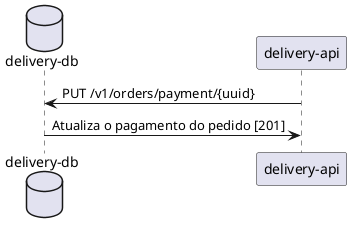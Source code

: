 @startuml Fluxo de atualização do pagamento do pedido do usuário
database "delivery-db"
"delivery-api" -> "delivery-db" : PUT /v1/orders/payment/{uuid}
"delivery-db"  -> "delivery-api" : Atualiza o pagamento do pedido [201]
@enduml